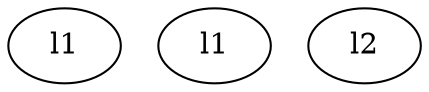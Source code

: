 /* using node label presets, see also lemon-py.gv */
digraph t {
node[label="l1"] 0;
1;
node[label="l2"] 2;

}

